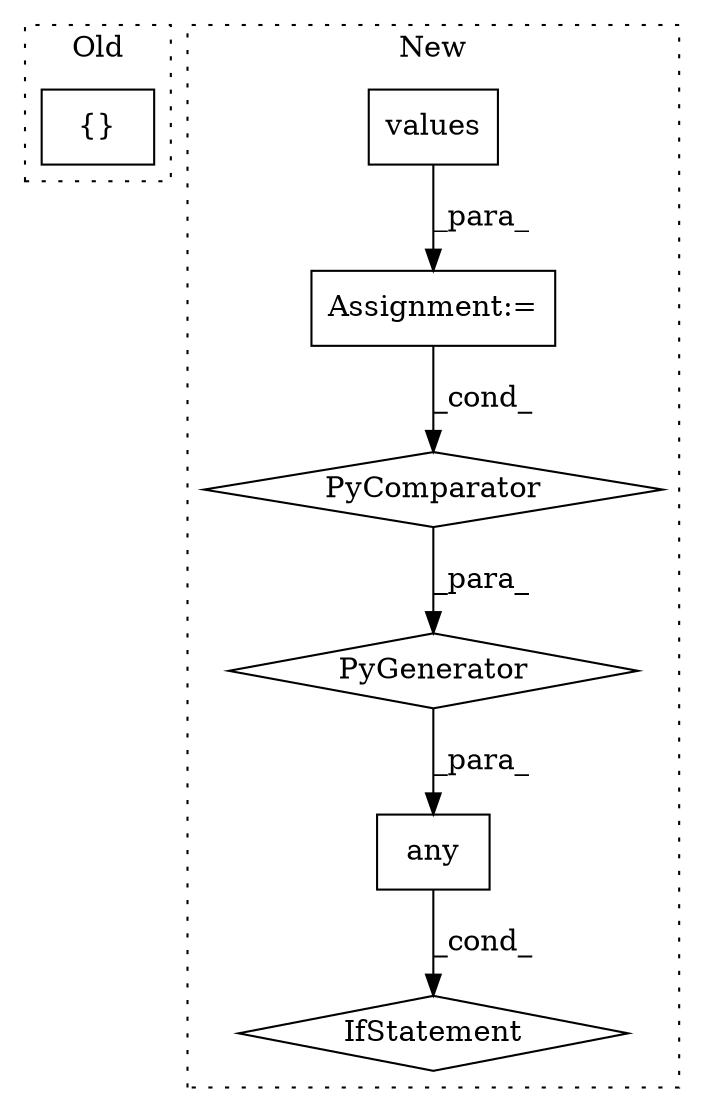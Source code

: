 digraph G {
subgraph cluster0 {
1 [label="{}" a="4" s="2168,2174" l="1,1" shape="box"];
label = "Old";
style="dotted";
}
subgraph cluster1 {
2 [label="any" a="32" s="1958,2103" l="15,-3" shape="box"];
3 [label="Assignment:=" a="7" s="2061" l="36" shape="box"];
4 [label="PyComparator" a="113" s="2061" l="36" shape="diamond"];
5 [label="PyGenerator" a="107" s="1973" l="130" shape="diamond"];
6 [label="IfStatement" a="25" s="1954,2100" l="4,2" shape="diamond"];
7 [label="values" a="32" s="2080" l="8" shape="box"];
label = "New";
style="dotted";
}
2 -> 6 [label="_cond_"];
3 -> 4 [label="_cond_"];
4 -> 5 [label="_para_"];
5 -> 2 [label="_para_"];
7 -> 3 [label="_para_"];
}